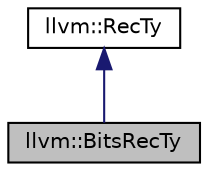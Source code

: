 digraph "llvm::BitsRecTy"
{
 // LATEX_PDF_SIZE
  bgcolor="transparent";
  edge [fontname="Helvetica",fontsize="10",labelfontname="Helvetica",labelfontsize="10"];
  node [fontname="Helvetica",fontsize="10",shape="box"];
  Node1 [label="llvm::BitsRecTy",height=0.2,width=0.4,color="black", fillcolor="grey75", style="filled", fontcolor="black",tooltip="'bits<n>' - Represent a fixed number of bits"];
  Node2 -> Node1 [dir="back",color="midnightblue",fontsize="10",style="solid",fontname="Helvetica"];
  Node2 [label="llvm::RecTy",height=0.2,width=0.4,color="black",URL="$classllvm_1_1RecTy.html",tooltip=" "];
}

